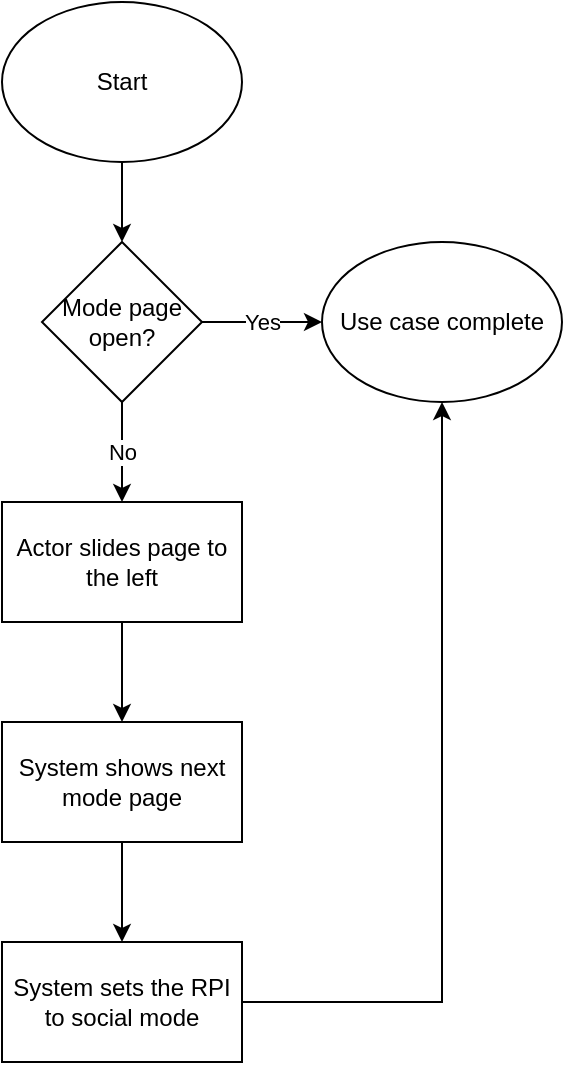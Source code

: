 <mxfile version="14.1.8" type="device"><diagram id="A78GET6g9GY8xja5hBZl" name="Page-1"><mxGraphModel dx="1185" dy="685" grid="1" gridSize="10" guides="1" tooltips="1" connect="1" arrows="1" fold="1" page="1" pageScale="1" pageWidth="850" pageHeight="1100" math="0" shadow="0"><root><mxCell id="0"/><mxCell id="1" parent="0"/><mxCell id="0IAQ8e3uU5_Vclanm1U9-15" style="edgeStyle=orthogonalEdgeStyle;rounded=0;orthogonalLoop=1;jettySize=auto;html=1;entryX=0.5;entryY=0;entryDx=0;entryDy=0;" edge="1" parent="1" source="0IAQ8e3uU5_Vclanm1U9-1" target="0IAQ8e3uU5_Vclanm1U9-2"><mxGeometry relative="1" as="geometry"/></mxCell><mxCell id="0IAQ8e3uU5_Vclanm1U9-1" value="Start" style="ellipse;whiteSpace=wrap;html=1;" vertex="1" parent="1"><mxGeometry x="420" y="180" width="120" height="80" as="geometry"/></mxCell><mxCell id="0IAQ8e3uU5_Vclanm1U9-6" value="Yes" style="edgeStyle=orthogonalEdgeStyle;rounded=0;orthogonalLoop=1;jettySize=auto;html=1;" edge="1" parent="1" source="0IAQ8e3uU5_Vclanm1U9-2" target="0IAQ8e3uU5_Vclanm1U9-5"><mxGeometry relative="1" as="geometry"/></mxCell><mxCell id="0IAQ8e3uU5_Vclanm1U9-9" value="No" style="edgeStyle=orthogonalEdgeStyle;rounded=0;orthogonalLoop=1;jettySize=auto;html=1;" edge="1" parent="1" source="0IAQ8e3uU5_Vclanm1U9-2" target="0IAQ8e3uU5_Vclanm1U9-8"><mxGeometry relative="1" as="geometry"/></mxCell><mxCell id="0IAQ8e3uU5_Vclanm1U9-2" value="Mode page open?" style="rhombus;whiteSpace=wrap;html=1;" vertex="1" parent="1"><mxGeometry x="440" y="300" width="80" height="80" as="geometry"/></mxCell><mxCell id="0IAQ8e3uU5_Vclanm1U9-5" value="Use case complete" style="ellipse;whiteSpace=wrap;html=1;" vertex="1" parent="1"><mxGeometry x="580" y="300" width="120" height="80" as="geometry"/></mxCell><mxCell id="0IAQ8e3uU5_Vclanm1U9-11" value="" style="edgeStyle=orthogonalEdgeStyle;rounded=0;orthogonalLoop=1;jettySize=auto;html=1;" edge="1" parent="1" source="0IAQ8e3uU5_Vclanm1U9-8" target="0IAQ8e3uU5_Vclanm1U9-10"><mxGeometry relative="1" as="geometry"/></mxCell><mxCell id="0IAQ8e3uU5_Vclanm1U9-8" value="Actor slides page to the left" style="whiteSpace=wrap;html=1;" vertex="1" parent="1"><mxGeometry x="420" y="430" width="120" height="60" as="geometry"/></mxCell><mxCell id="0IAQ8e3uU5_Vclanm1U9-13" value="" style="edgeStyle=orthogonalEdgeStyle;rounded=0;orthogonalLoop=1;jettySize=auto;html=1;" edge="1" parent="1" source="0IAQ8e3uU5_Vclanm1U9-10" target="0IAQ8e3uU5_Vclanm1U9-12"><mxGeometry relative="1" as="geometry"/></mxCell><mxCell id="0IAQ8e3uU5_Vclanm1U9-10" value="System shows next mode page" style="whiteSpace=wrap;html=1;" vertex="1" parent="1"><mxGeometry x="420" y="540" width="120" height="60" as="geometry"/></mxCell><mxCell id="0IAQ8e3uU5_Vclanm1U9-14" style="edgeStyle=orthogonalEdgeStyle;rounded=0;orthogonalLoop=1;jettySize=auto;html=1;entryX=0.5;entryY=1;entryDx=0;entryDy=0;" edge="1" parent="1" source="0IAQ8e3uU5_Vclanm1U9-12" target="0IAQ8e3uU5_Vclanm1U9-5"><mxGeometry relative="1" as="geometry"/></mxCell><mxCell id="0IAQ8e3uU5_Vclanm1U9-12" value="System sets the RPI to social mode" style="whiteSpace=wrap;html=1;" vertex="1" parent="1"><mxGeometry x="420" y="650" width="120" height="60" as="geometry"/></mxCell></root></mxGraphModel></diagram></mxfile>